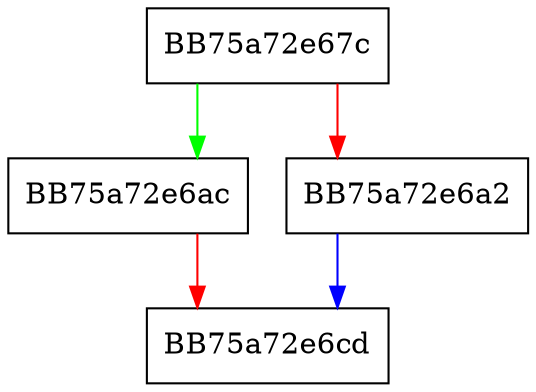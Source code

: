 digraph GetDirectoryMonitoringFlags {
  node [shape="box"];
  graph [splines=ortho];
  BB75a72e67c -> BB75a72e6ac [color="green"];
  BB75a72e67c -> BB75a72e6a2 [color="red"];
  BB75a72e6a2 -> BB75a72e6cd [color="blue"];
  BB75a72e6ac -> BB75a72e6cd [color="red"];
}